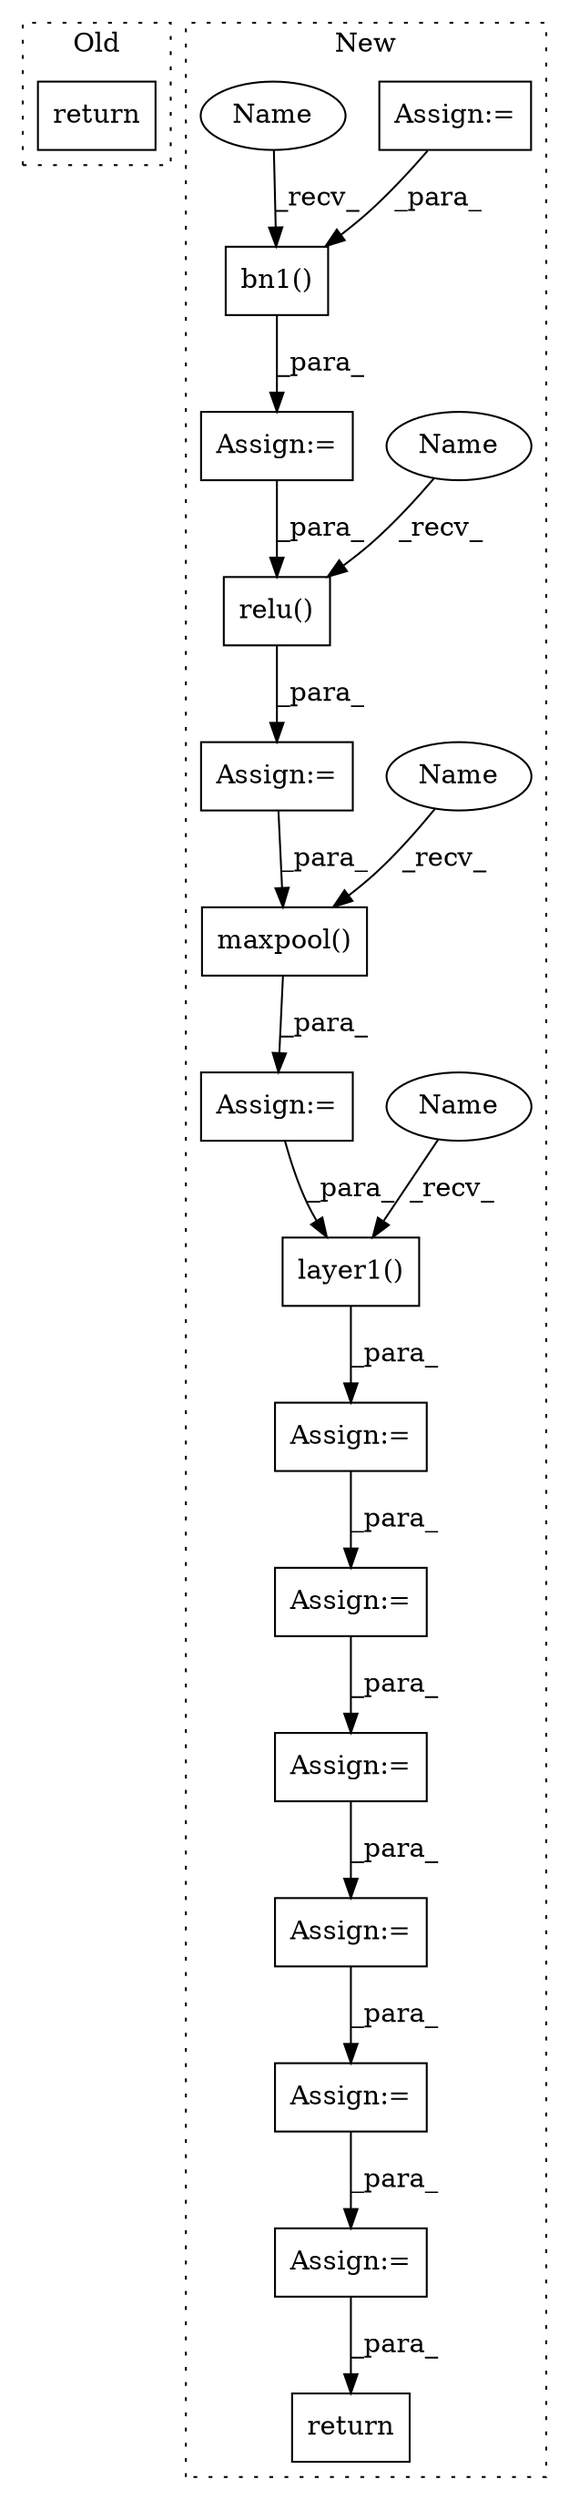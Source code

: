 digraph G {
subgraph cluster0 {
1 [label="return" a="93" s="13063" l="7" shape="box"];
label = "Old";
style="dotted";
}
subgraph cluster1 {
2 [label="return" a="93" s="13402" l="7" shape="box"];
3 [label="Assign:=" a="68" s="13368" l="3" shape="box"];
4 [label="Assign:=" a="68" s="13105" l="3" shape="box"];
5 [label="Assign:=" a="68" s="13073" l="3" shape="box"];
6 [label="Assign:=" a="68" s="13234" l="3" shape="box"];
7 [label="Assign:=" a="68" s="13300" l="3" shape="box"];
8 [label="Assign:=" a="68" s="13201" l="3" shape="box"];
9 [label="Assign:=" a="68" s="13267" l="3" shape="box"];
10 [label="Assign:=" a="68" s="13166" l="3" shape="box"];
11 [label="Assign:=" a="68" s="13135" l="3" shape="box"];
12 [label="Assign:=" a="68" s="13334" l="3" shape="box"];
13 [label="bn1()" a="75" s="13108,13121" l="9,1" shape="box"];
14 [label="relu()" a="75" s="13138,13152" l="10,1" shape="box"];
15 [label="maxpool()" a="75" s="13169,13186" l="13,1" shape="box"];
16 [label="layer1()" a="75" s="13204,13220" l="12,1" shape="box"];
17 [label="Name" a="87" s="13204" l="4" shape="ellipse"];
18 [label="Name" a="87" s="13169" l="4" shape="ellipse"];
19 [label="Name" a="87" s="13138" l="4" shape="ellipse"];
20 [label="Name" a="87" s="13108" l="4" shape="ellipse"];
label = "New";
style="dotted";
}
3 -> 2 [label="_para_"];
4 -> 14 [label="_para_"];
5 -> 13 [label="_para_"];
6 -> 9 [label="_para_"];
7 -> 12 [label="_para_"];
8 -> 6 [label="_para_"];
9 -> 7 [label="_para_"];
10 -> 16 [label="_para_"];
11 -> 15 [label="_para_"];
12 -> 3 [label="_para_"];
13 -> 4 [label="_para_"];
14 -> 11 [label="_para_"];
15 -> 10 [label="_para_"];
16 -> 8 [label="_para_"];
17 -> 16 [label="_recv_"];
18 -> 15 [label="_recv_"];
19 -> 14 [label="_recv_"];
20 -> 13 [label="_recv_"];
}
